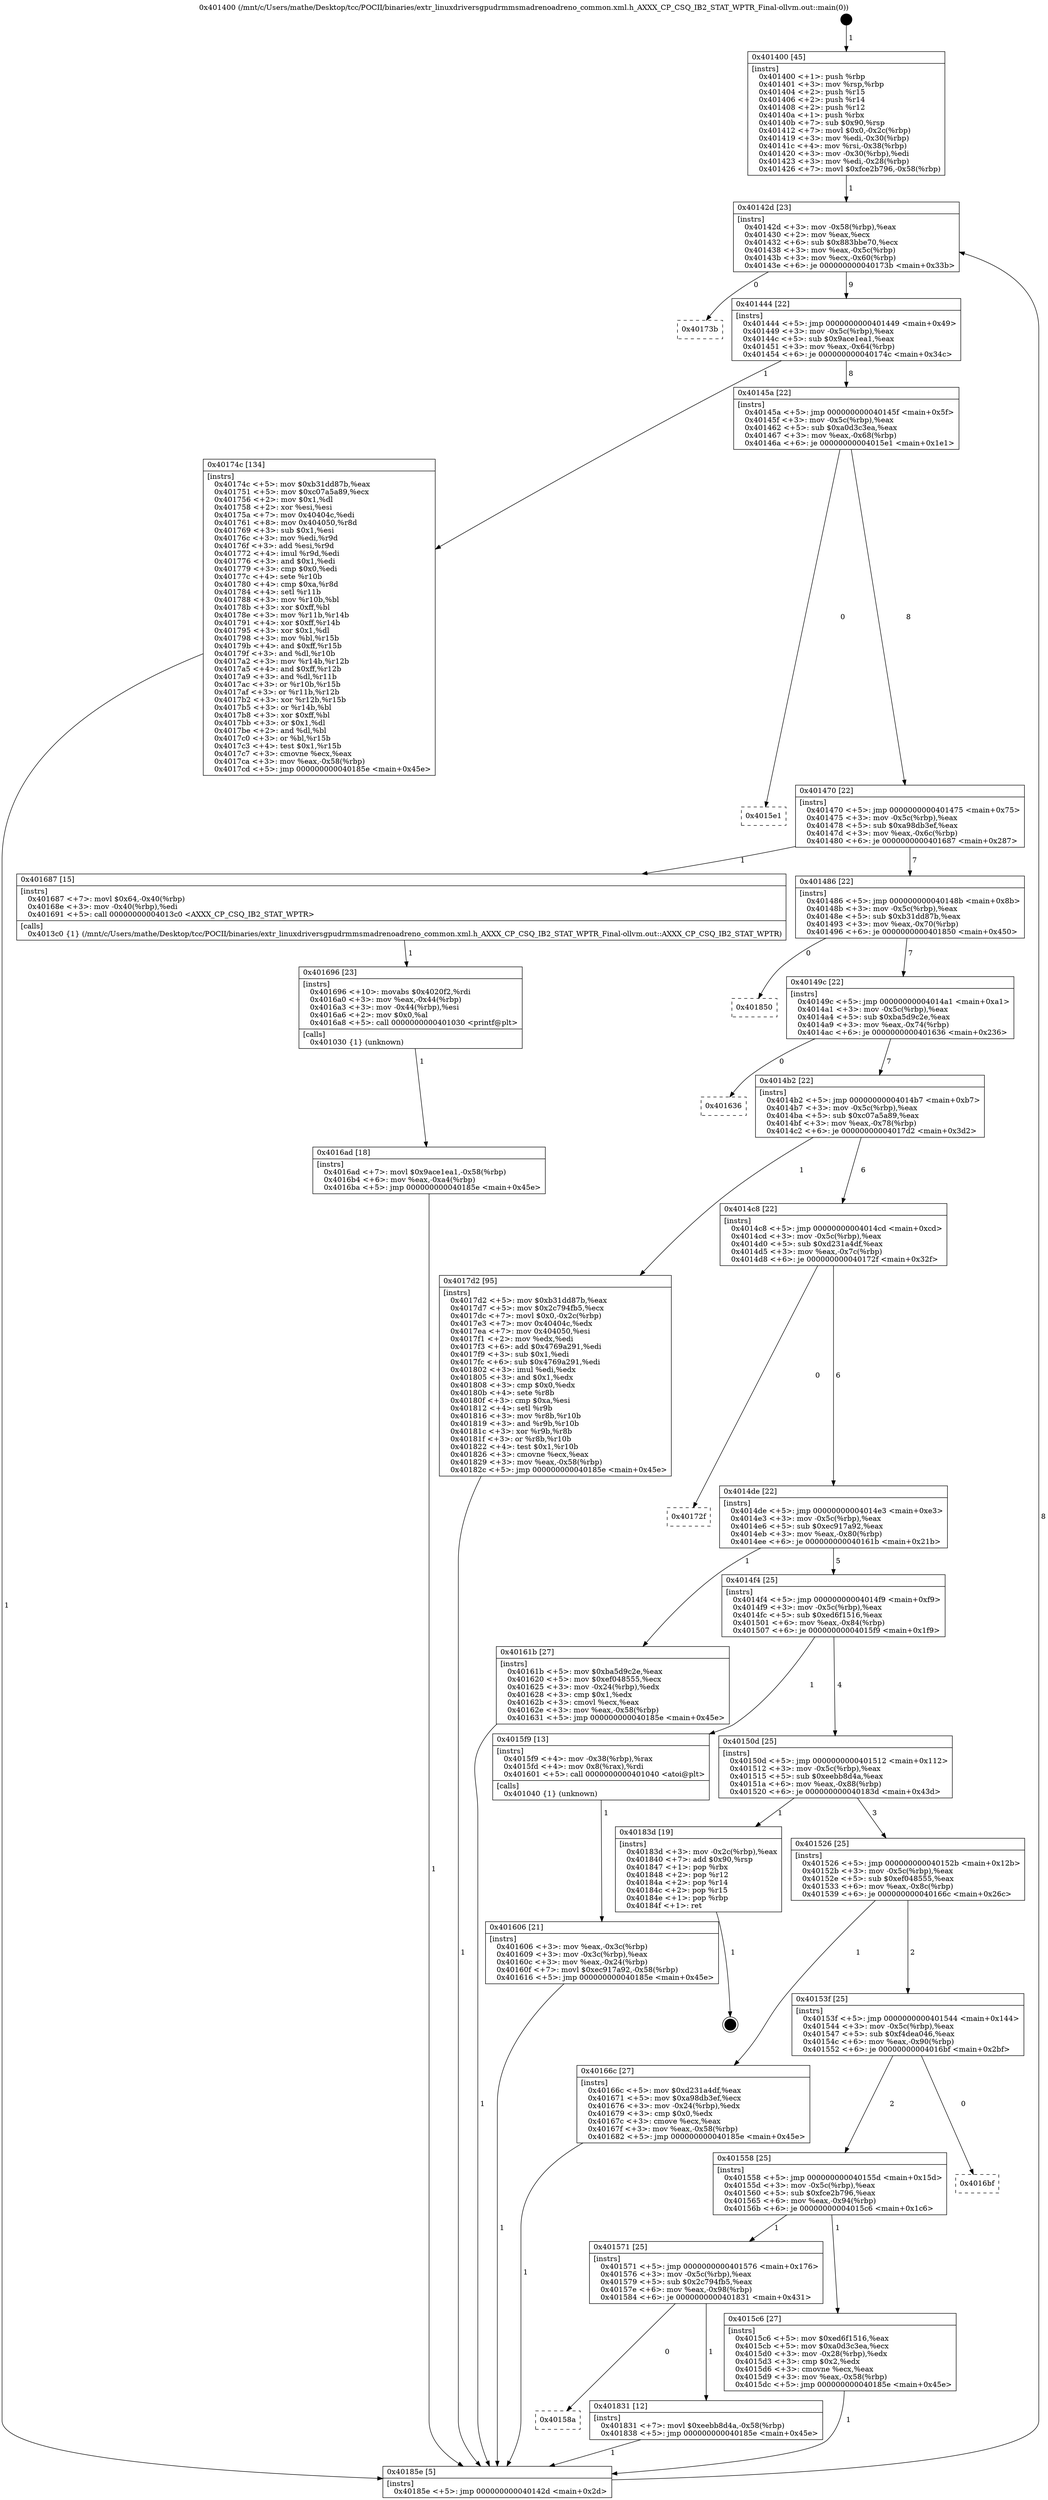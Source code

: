 digraph "0x401400" {
  label = "0x401400 (/mnt/c/Users/mathe/Desktop/tcc/POCII/binaries/extr_linuxdriversgpudrmmsmadrenoadreno_common.xml.h_AXXX_CP_CSQ_IB2_STAT_WPTR_Final-ollvm.out::main(0))"
  labelloc = "t"
  node[shape=record]

  Entry [label="",width=0.3,height=0.3,shape=circle,fillcolor=black,style=filled]
  "0x40142d" [label="{
     0x40142d [23]\l
     | [instrs]\l
     &nbsp;&nbsp;0x40142d \<+3\>: mov -0x58(%rbp),%eax\l
     &nbsp;&nbsp;0x401430 \<+2\>: mov %eax,%ecx\l
     &nbsp;&nbsp;0x401432 \<+6\>: sub $0x883bbe70,%ecx\l
     &nbsp;&nbsp;0x401438 \<+3\>: mov %eax,-0x5c(%rbp)\l
     &nbsp;&nbsp;0x40143b \<+3\>: mov %ecx,-0x60(%rbp)\l
     &nbsp;&nbsp;0x40143e \<+6\>: je 000000000040173b \<main+0x33b\>\l
  }"]
  "0x40173b" [label="{
     0x40173b\l
  }", style=dashed]
  "0x401444" [label="{
     0x401444 [22]\l
     | [instrs]\l
     &nbsp;&nbsp;0x401444 \<+5\>: jmp 0000000000401449 \<main+0x49\>\l
     &nbsp;&nbsp;0x401449 \<+3\>: mov -0x5c(%rbp),%eax\l
     &nbsp;&nbsp;0x40144c \<+5\>: sub $0x9ace1ea1,%eax\l
     &nbsp;&nbsp;0x401451 \<+3\>: mov %eax,-0x64(%rbp)\l
     &nbsp;&nbsp;0x401454 \<+6\>: je 000000000040174c \<main+0x34c\>\l
  }"]
  Exit [label="",width=0.3,height=0.3,shape=circle,fillcolor=black,style=filled,peripheries=2]
  "0x40174c" [label="{
     0x40174c [134]\l
     | [instrs]\l
     &nbsp;&nbsp;0x40174c \<+5\>: mov $0xb31dd87b,%eax\l
     &nbsp;&nbsp;0x401751 \<+5\>: mov $0xc07a5a89,%ecx\l
     &nbsp;&nbsp;0x401756 \<+2\>: mov $0x1,%dl\l
     &nbsp;&nbsp;0x401758 \<+2\>: xor %esi,%esi\l
     &nbsp;&nbsp;0x40175a \<+7\>: mov 0x40404c,%edi\l
     &nbsp;&nbsp;0x401761 \<+8\>: mov 0x404050,%r8d\l
     &nbsp;&nbsp;0x401769 \<+3\>: sub $0x1,%esi\l
     &nbsp;&nbsp;0x40176c \<+3\>: mov %edi,%r9d\l
     &nbsp;&nbsp;0x40176f \<+3\>: add %esi,%r9d\l
     &nbsp;&nbsp;0x401772 \<+4\>: imul %r9d,%edi\l
     &nbsp;&nbsp;0x401776 \<+3\>: and $0x1,%edi\l
     &nbsp;&nbsp;0x401779 \<+3\>: cmp $0x0,%edi\l
     &nbsp;&nbsp;0x40177c \<+4\>: sete %r10b\l
     &nbsp;&nbsp;0x401780 \<+4\>: cmp $0xa,%r8d\l
     &nbsp;&nbsp;0x401784 \<+4\>: setl %r11b\l
     &nbsp;&nbsp;0x401788 \<+3\>: mov %r10b,%bl\l
     &nbsp;&nbsp;0x40178b \<+3\>: xor $0xff,%bl\l
     &nbsp;&nbsp;0x40178e \<+3\>: mov %r11b,%r14b\l
     &nbsp;&nbsp;0x401791 \<+4\>: xor $0xff,%r14b\l
     &nbsp;&nbsp;0x401795 \<+3\>: xor $0x1,%dl\l
     &nbsp;&nbsp;0x401798 \<+3\>: mov %bl,%r15b\l
     &nbsp;&nbsp;0x40179b \<+4\>: and $0xff,%r15b\l
     &nbsp;&nbsp;0x40179f \<+3\>: and %dl,%r10b\l
     &nbsp;&nbsp;0x4017a2 \<+3\>: mov %r14b,%r12b\l
     &nbsp;&nbsp;0x4017a5 \<+4\>: and $0xff,%r12b\l
     &nbsp;&nbsp;0x4017a9 \<+3\>: and %dl,%r11b\l
     &nbsp;&nbsp;0x4017ac \<+3\>: or %r10b,%r15b\l
     &nbsp;&nbsp;0x4017af \<+3\>: or %r11b,%r12b\l
     &nbsp;&nbsp;0x4017b2 \<+3\>: xor %r12b,%r15b\l
     &nbsp;&nbsp;0x4017b5 \<+3\>: or %r14b,%bl\l
     &nbsp;&nbsp;0x4017b8 \<+3\>: xor $0xff,%bl\l
     &nbsp;&nbsp;0x4017bb \<+3\>: or $0x1,%dl\l
     &nbsp;&nbsp;0x4017be \<+2\>: and %dl,%bl\l
     &nbsp;&nbsp;0x4017c0 \<+3\>: or %bl,%r15b\l
     &nbsp;&nbsp;0x4017c3 \<+4\>: test $0x1,%r15b\l
     &nbsp;&nbsp;0x4017c7 \<+3\>: cmovne %ecx,%eax\l
     &nbsp;&nbsp;0x4017ca \<+3\>: mov %eax,-0x58(%rbp)\l
     &nbsp;&nbsp;0x4017cd \<+5\>: jmp 000000000040185e \<main+0x45e\>\l
  }"]
  "0x40145a" [label="{
     0x40145a [22]\l
     | [instrs]\l
     &nbsp;&nbsp;0x40145a \<+5\>: jmp 000000000040145f \<main+0x5f\>\l
     &nbsp;&nbsp;0x40145f \<+3\>: mov -0x5c(%rbp),%eax\l
     &nbsp;&nbsp;0x401462 \<+5\>: sub $0xa0d3c3ea,%eax\l
     &nbsp;&nbsp;0x401467 \<+3\>: mov %eax,-0x68(%rbp)\l
     &nbsp;&nbsp;0x40146a \<+6\>: je 00000000004015e1 \<main+0x1e1\>\l
  }"]
  "0x40158a" [label="{
     0x40158a\l
  }", style=dashed]
  "0x4015e1" [label="{
     0x4015e1\l
  }", style=dashed]
  "0x401470" [label="{
     0x401470 [22]\l
     | [instrs]\l
     &nbsp;&nbsp;0x401470 \<+5\>: jmp 0000000000401475 \<main+0x75\>\l
     &nbsp;&nbsp;0x401475 \<+3\>: mov -0x5c(%rbp),%eax\l
     &nbsp;&nbsp;0x401478 \<+5\>: sub $0xa98db3ef,%eax\l
     &nbsp;&nbsp;0x40147d \<+3\>: mov %eax,-0x6c(%rbp)\l
     &nbsp;&nbsp;0x401480 \<+6\>: je 0000000000401687 \<main+0x287\>\l
  }"]
  "0x401831" [label="{
     0x401831 [12]\l
     | [instrs]\l
     &nbsp;&nbsp;0x401831 \<+7\>: movl $0xeebb8d4a,-0x58(%rbp)\l
     &nbsp;&nbsp;0x401838 \<+5\>: jmp 000000000040185e \<main+0x45e\>\l
  }"]
  "0x401687" [label="{
     0x401687 [15]\l
     | [instrs]\l
     &nbsp;&nbsp;0x401687 \<+7\>: movl $0x64,-0x40(%rbp)\l
     &nbsp;&nbsp;0x40168e \<+3\>: mov -0x40(%rbp),%edi\l
     &nbsp;&nbsp;0x401691 \<+5\>: call 00000000004013c0 \<AXXX_CP_CSQ_IB2_STAT_WPTR\>\l
     | [calls]\l
     &nbsp;&nbsp;0x4013c0 \{1\} (/mnt/c/Users/mathe/Desktop/tcc/POCII/binaries/extr_linuxdriversgpudrmmsmadrenoadreno_common.xml.h_AXXX_CP_CSQ_IB2_STAT_WPTR_Final-ollvm.out::AXXX_CP_CSQ_IB2_STAT_WPTR)\l
  }"]
  "0x401486" [label="{
     0x401486 [22]\l
     | [instrs]\l
     &nbsp;&nbsp;0x401486 \<+5\>: jmp 000000000040148b \<main+0x8b\>\l
     &nbsp;&nbsp;0x40148b \<+3\>: mov -0x5c(%rbp),%eax\l
     &nbsp;&nbsp;0x40148e \<+5\>: sub $0xb31dd87b,%eax\l
     &nbsp;&nbsp;0x401493 \<+3\>: mov %eax,-0x70(%rbp)\l
     &nbsp;&nbsp;0x401496 \<+6\>: je 0000000000401850 \<main+0x450\>\l
  }"]
  "0x4016ad" [label="{
     0x4016ad [18]\l
     | [instrs]\l
     &nbsp;&nbsp;0x4016ad \<+7\>: movl $0x9ace1ea1,-0x58(%rbp)\l
     &nbsp;&nbsp;0x4016b4 \<+6\>: mov %eax,-0xa4(%rbp)\l
     &nbsp;&nbsp;0x4016ba \<+5\>: jmp 000000000040185e \<main+0x45e\>\l
  }"]
  "0x401850" [label="{
     0x401850\l
  }", style=dashed]
  "0x40149c" [label="{
     0x40149c [22]\l
     | [instrs]\l
     &nbsp;&nbsp;0x40149c \<+5\>: jmp 00000000004014a1 \<main+0xa1\>\l
     &nbsp;&nbsp;0x4014a1 \<+3\>: mov -0x5c(%rbp),%eax\l
     &nbsp;&nbsp;0x4014a4 \<+5\>: sub $0xba5d9c2e,%eax\l
     &nbsp;&nbsp;0x4014a9 \<+3\>: mov %eax,-0x74(%rbp)\l
     &nbsp;&nbsp;0x4014ac \<+6\>: je 0000000000401636 \<main+0x236\>\l
  }"]
  "0x401696" [label="{
     0x401696 [23]\l
     | [instrs]\l
     &nbsp;&nbsp;0x401696 \<+10\>: movabs $0x4020f2,%rdi\l
     &nbsp;&nbsp;0x4016a0 \<+3\>: mov %eax,-0x44(%rbp)\l
     &nbsp;&nbsp;0x4016a3 \<+3\>: mov -0x44(%rbp),%esi\l
     &nbsp;&nbsp;0x4016a6 \<+2\>: mov $0x0,%al\l
     &nbsp;&nbsp;0x4016a8 \<+5\>: call 0000000000401030 \<printf@plt\>\l
     | [calls]\l
     &nbsp;&nbsp;0x401030 \{1\} (unknown)\l
  }"]
  "0x401636" [label="{
     0x401636\l
  }", style=dashed]
  "0x4014b2" [label="{
     0x4014b2 [22]\l
     | [instrs]\l
     &nbsp;&nbsp;0x4014b2 \<+5\>: jmp 00000000004014b7 \<main+0xb7\>\l
     &nbsp;&nbsp;0x4014b7 \<+3\>: mov -0x5c(%rbp),%eax\l
     &nbsp;&nbsp;0x4014ba \<+5\>: sub $0xc07a5a89,%eax\l
     &nbsp;&nbsp;0x4014bf \<+3\>: mov %eax,-0x78(%rbp)\l
     &nbsp;&nbsp;0x4014c2 \<+6\>: je 00000000004017d2 \<main+0x3d2\>\l
  }"]
  "0x401606" [label="{
     0x401606 [21]\l
     | [instrs]\l
     &nbsp;&nbsp;0x401606 \<+3\>: mov %eax,-0x3c(%rbp)\l
     &nbsp;&nbsp;0x401609 \<+3\>: mov -0x3c(%rbp),%eax\l
     &nbsp;&nbsp;0x40160c \<+3\>: mov %eax,-0x24(%rbp)\l
     &nbsp;&nbsp;0x40160f \<+7\>: movl $0xec917a92,-0x58(%rbp)\l
     &nbsp;&nbsp;0x401616 \<+5\>: jmp 000000000040185e \<main+0x45e\>\l
  }"]
  "0x4017d2" [label="{
     0x4017d2 [95]\l
     | [instrs]\l
     &nbsp;&nbsp;0x4017d2 \<+5\>: mov $0xb31dd87b,%eax\l
     &nbsp;&nbsp;0x4017d7 \<+5\>: mov $0x2c794fb5,%ecx\l
     &nbsp;&nbsp;0x4017dc \<+7\>: movl $0x0,-0x2c(%rbp)\l
     &nbsp;&nbsp;0x4017e3 \<+7\>: mov 0x40404c,%edx\l
     &nbsp;&nbsp;0x4017ea \<+7\>: mov 0x404050,%esi\l
     &nbsp;&nbsp;0x4017f1 \<+2\>: mov %edx,%edi\l
     &nbsp;&nbsp;0x4017f3 \<+6\>: add $0x4769a291,%edi\l
     &nbsp;&nbsp;0x4017f9 \<+3\>: sub $0x1,%edi\l
     &nbsp;&nbsp;0x4017fc \<+6\>: sub $0x4769a291,%edi\l
     &nbsp;&nbsp;0x401802 \<+3\>: imul %edi,%edx\l
     &nbsp;&nbsp;0x401805 \<+3\>: and $0x1,%edx\l
     &nbsp;&nbsp;0x401808 \<+3\>: cmp $0x0,%edx\l
     &nbsp;&nbsp;0x40180b \<+4\>: sete %r8b\l
     &nbsp;&nbsp;0x40180f \<+3\>: cmp $0xa,%esi\l
     &nbsp;&nbsp;0x401812 \<+4\>: setl %r9b\l
     &nbsp;&nbsp;0x401816 \<+3\>: mov %r8b,%r10b\l
     &nbsp;&nbsp;0x401819 \<+3\>: and %r9b,%r10b\l
     &nbsp;&nbsp;0x40181c \<+3\>: xor %r9b,%r8b\l
     &nbsp;&nbsp;0x40181f \<+3\>: or %r8b,%r10b\l
     &nbsp;&nbsp;0x401822 \<+4\>: test $0x1,%r10b\l
     &nbsp;&nbsp;0x401826 \<+3\>: cmovne %ecx,%eax\l
     &nbsp;&nbsp;0x401829 \<+3\>: mov %eax,-0x58(%rbp)\l
     &nbsp;&nbsp;0x40182c \<+5\>: jmp 000000000040185e \<main+0x45e\>\l
  }"]
  "0x4014c8" [label="{
     0x4014c8 [22]\l
     | [instrs]\l
     &nbsp;&nbsp;0x4014c8 \<+5\>: jmp 00000000004014cd \<main+0xcd\>\l
     &nbsp;&nbsp;0x4014cd \<+3\>: mov -0x5c(%rbp),%eax\l
     &nbsp;&nbsp;0x4014d0 \<+5\>: sub $0xd231a4df,%eax\l
     &nbsp;&nbsp;0x4014d5 \<+3\>: mov %eax,-0x7c(%rbp)\l
     &nbsp;&nbsp;0x4014d8 \<+6\>: je 000000000040172f \<main+0x32f\>\l
  }"]
  "0x401400" [label="{
     0x401400 [45]\l
     | [instrs]\l
     &nbsp;&nbsp;0x401400 \<+1\>: push %rbp\l
     &nbsp;&nbsp;0x401401 \<+3\>: mov %rsp,%rbp\l
     &nbsp;&nbsp;0x401404 \<+2\>: push %r15\l
     &nbsp;&nbsp;0x401406 \<+2\>: push %r14\l
     &nbsp;&nbsp;0x401408 \<+2\>: push %r12\l
     &nbsp;&nbsp;0x40140a \<+1\>: push %rbx\l
     &nbsp;&nbsp;0x40140b \<+7\>: sub $0x90,%rsp\l
     &nbsp;&nbsp;0x401412 \<+7\>: movl $0x0,-0x2c(%rbp)\l
     &nbsp;&nbsp;0x401419 \<+3\>: mov %edi,-0x30(%rbp)\l
     &nbsp;&nbsp;0x40141c \<+4\>: mov %rsi,-0x38(%rbp)\l
     &nbsp;&nbsp;0x401420 \<+3\>: mov -0x30(%rbp),%edi\l
     &nbsp;&nbsp;0x401423 \<+3\>: mov %edi,-0x28(%rbp)\l
     &nbsp;&nbsp;0x401426 \<+7\>: movl $0xfce2b796,-0x58(%rbp)\l
  }"]
  "0x40172f" [label="{
     0x40172f\l
  }", style=dashed]
  "0x4014de" [label="{
     0x4014de [22]\l
     | [instrs]\l
     &nbsp;&nbsp;0x4014de \<+5\>: jmp 00000000004014e3 \<main+0xe3\>\l
     &nbsp;&nbsp;0x4014e3 \<+3\>: mov -0x5c(%rbp),%eax\l
     &nbsp;&nbsp;0x4014e6 \<+5\>: sub $0xec917a92,%eax\l
     &nbsp;&nbsp;0x4014eb \<+3\>: mov %eax,-0x80(%rbp)\l
     &nbsp;&nbsp;0x4014ee \<+6\>: je 000000000040161b \<main+0x21b\>\l
  }"]
  "0x40185e" [label="{
     0x40185e [5]\l
     | [instrs]\l
     &nbsp;&nbsp;0x40185e \<+5\>: jmp 000000000040142d \<main+0x2d\>\l
  }"]
  "0x40161b" [label="{
     0x40161b [27]\l
     | [instrs]\l
     &nbsp;&nbsp;0x40161b \<+5\>: mov $0xba5d9c2e,%eax\l
     &nbsp;&nbsp;0x401620 \<+5\>: mov $0xef048555,%ecx\l
     &nbsp;&nbsp;0x401625 \<+3\>: mov -0x24(%rbp),%edx\l
     &nbsp;&nbsp;0x401628 \<+3\>: cmp $0x1,%edx\l
     &nbsp;&nbsp;0x40162b \<+3\>: cmovl %ecx,%eax\l
     &nbsp;&nbsp;0x40162e \<+3\>: mov %eax,-0x58(%rbp)\l
     &nbsp;&nbsp;0x401631 \<+5\>: jmp 000000000040185e \<main+0x45e\>\l
  }"]
  "0x4014f4" [label="{
     0x4014f4 [25]\l
     | [instrs]\l
     &nbsp;&nbsp;0x4014f4 \<+5\>: jmp 00000000004014f9 \<main+0xf9\>\l
     &nbsp;&nbsp;0x4014f9 \<+3\>: mov -0x5c(%rbp),%eax\l
     &nbsp;&nbsp;0x4014fc \<+5\>: sub $0xed6f1516,%eax\l
     &nbsp;&nbsp;0x401501 \<+6\>: mov %eax,-0x84(%rbp)\l
     &nbsp;&nbsp;0x401507 \<+6\>: je 00000000004015f9 \<main+0x1f9\>\l
  }"]
  "0x401571" [label="{
     0x401571 [25]\l
     | [instrs]\l
     &nbsp;&nbsp;0x401571 \<+5\>: jmp 0000000000401576 \<main+0x176\>\l
     &nbsp;&nbsp;0x401576 \<+3\>: mov -0x5c(%rbp),%eax\l
     &nbsp;&nbsp;0x401579 \<+5\>: sub $0x2c794fb5,%eax\l
     &nbsp;&nbsp;0x40157e \<+6\>: mov %eax,-0x98(%rbp)\l
     &nbsp;&nbsp;0x401584 \<+6\>: je 0000000000401831 \<main+0x431\>\l
  }"]
  "0x4015f9" [label="{
     0x4015f9 [13]\l
     | [instrs]\l
     &nbsp;&nbsp;0x4015f9 \<+4\>: mov -0x38(%rbp),%rax\l
     &nbsp;&nbsp;0x4015fd \<+4\>: mov 0x8(%rax),%rdi\l
     &nbsp;&nbsp;0x401601 \<+5\>: call 0000000000401040 \<atoi@plt\>\l
     | [calls]\l
     &nbsp;&nbsp;0x401040 \{1\} (unknown)\l
  }"]
  "0x40150d" [label="{
     0x40150d [25]\l
     | [instrs]\l
     &nbsp;&nbsp;0x40150d \<+5\>: jmp 0000000000401512 \<main+0x112\>\l
     &nbsp;&nbsp;0x401512 \<+3\>: mov -0x5c(%rbp),%eax\l
     &nbsp;&nbsp;0x401515 \<+5\>: sub $0xeebb8d4a,%eax\l
     &nbsp;&nbsp;0x40151a \<+6\>: mov %eax,-0x88(%rbp)\l
     &nbsp;&nbsp;0x401520 \<+6\>: je 000000000040183d \<main+0x43d\>\l
  }"]
  "0x4015c6" [label="{
     0x4015c6 [27]\l
     | [instrs]\l
     &nbsp;&nbsp;0x4015c6 \<+5\>: mov $0xed6f1516,%eax\l
     &nbsp;&nbsp;0x4015cb \<+5\>: mov $0xa0d3c3ea,%ecx\l
     &nbsp;&nbsp;0x4015d0 \<+3\>: mov -0x28(%rbp),%edx\l
     &nbsp;&nbsp;0x4015d3 \<+3\>: cmp $0x2,%edx\l
     &nbsp;&nbsp;0x4015d6 \<+3\>: cmovne %ecx,%eax\l
     &nbsp;&nbsp;0x4015d9 \<+3\>: mov %eax,-0x58(%rbp)\l
     &nbsp;&nbsp;0x4015dc \<+5\>: jmp 000000000040185e \<main+0x45e\>\l
  }"]
  "0x40183d" [label="{
     0x40183d [19]\l
     | [instrs]\l
     &nbsp;&nbsp;0x40183d \<+3\>: mov -0x2c(%rbp),%eax\l
     &nbsp;&nbsp;0x401840 \<+7\>: add $0x90,%rsp\l
     &nbsp;&nbsp;0x401847 \<+1\>: pop %rbx\l
     &nbsp;&nbsp;0x401848 \<+2\>: pop %r12\l
     &nbsp;&nbsp;0x40184a \<+2\>: pop %r14\l
     &nbsp;&nbsp;0x40184c \<+2\>: pop %r15\l
     &nbsp;&nbsp;0x40184e \<+1\>: pop %rbp\l
     &nbsp;&nbsp;0x40184f \<+1\>: ret\l
  }"]
  "0x401526" [label="{
     0x401526 [25]\l
     | [instrs]\l
     &nbsp;&nbsp;0x401526 \<+5\>: jmp 000000000040152b \<main+0x12b\>\l
     &nbsp;&nbsp;0x40152b \<+3\>: mov -0x5c(%rbp),%eax\l
     &nbsp;&nbsp;0x40152e \<+5\>: sub $0xef048555,%eax\l
     &nbsp;&nbsp;0x401533 \<+6\>: mov %eax,-0x8c(%rbp)\l
     &nbsp;&nbsp;0x401539 \<+6\>: je 000000000040166c \<main+0x26c\>\l
  }"]
  "0x401558" [label="{
     0x401558 [25]\l
     | [instrs]\l
     &nbsp;&nbsp;0x401558 \<+5\>: jmp 000000000040155d \<main+0x15d\>\l
     &nbsp;&nbsp;0x40155d \<+3\>: mov -0x5c(%rbp),%eax\l
     &nbsp;&nbsp;0x401560 \<+5\>: sub $0xfce2b796,%eax\l
     &nbsp;&nbsp;0x401565 \<+6\>: mov %eax,-0x94(%rbp)\l
     &nbsp;&nbsp;0x40156b \<+6\>: je 00000000004015c6 \<main+0x1c6\>\l
  }"]
  "0x40166c" [label="{
     0x40166c [27]\l
     | [instrs]\l
     &nbsp;&nbsp;0x40166c \<+5\>: mov $0xd231a4df,%eax\l
     &nbsp;&nbsp;0x401671 \<+5\>: mov $0xa98db3ef,%ecx\l
     &nbsp;&nbsp;0x401676 \<+3\>: mov -0x24(%rbp),%edx\l
     &nbsp;&nbsp;0x401679 \<+3\>: cmp $0x0,%edx\l
     &nbsp;&nbsp;0x40167c \<+3\>: cmove %ecx,%eax\l
     &nbsp;&nbsp;0x40167f \<+3\>: mov %eax,-0x58(%rbp)\l
     &nbsp;&nbsp;0x401682 \<+5\>: jmp 000000000040185e \<main+0x45e\>\l
  }"]
  "0x40153f" [label="{
     0x40153f [25]\l
     | [instrs]\l
     &nbsp;&nbsp;0x40153f \<+5\>: jmp 0000000000401544 \<main+0x144\>\l
     &nbsp;&nbsp;0x401544 \<+3\>: mov -0x5c(%rbp),%eax\l
     &nbsp;&nbsp;0x401547 \<+5\>: sub $0xf4dea046,%eax\l
     &nbsp;&nbsp;0x40154c \<+6\>: mov %eax,-0x90(%rbp)\l
     &nbsp;&nbsp;0x401552 \<+6\>: je 00000000004016bf \<main+0x2bf\>\l
  }"]
  "0x4016bf" [label="{
     0x4016bf\l
  }", style=dashed]
  Entry -> "0x401400" [label=" 1"]
  "0x40142d" -> "0x40173b" [label=" 0"]
  "0x40142d" -> "0x401444" [label=" 9"]
  "0x40183d" -> Exit [label=" 1"]
  "0x401444" -> "0x40174c" [label=" 1"]
  "0x401444" -> "0x40145a" [label=" 8"]
  "0x401831" -> "0x40185e" [label=" 1"]
  "0x40145a" -> "0x4015e1" [label=" 0"]
  "0x40145a" -> "0x401470" [label=" 8"]
  "0x401571" -> "0x40158a" [label=" 0"]
  "0x401470" -> "0x401687" [label=" 1"]
  "0x401470" -> "0x401486" [label=" 7"]
  "0x401571" -> "0x401831" [label=" 1"]
  "0x401486" -> "0x401850" [label=" 0"]
  "0x401486" -> "0x40149c" [label=" 7"]
  "0x4017d2" -> "0x40185e" [label=" 1"]
  "0x40149c" -> "0x401636" [label=" 0"]
  "0x40149c" -> "0x4014b2" [label=" 7"]
  "0x40174c" -> "0x40185e" [label=" 1"]
  "0x4014b2" -> "0x4017d2" [label=" 1"]
  "0x4014b2" -> "0x4014c8" [label=" 6"]
  "0x4016ad" -> "0x40185e" [label=" 1"]
  "0x4014c8" -> "0x40172f" [label=" 0"]
  "0x4014c8" -> "0x4014de" [label=" 6"]
  "0x401696" -> "0x4016ad" [label=" 1"]
  "0x4014de" -> "0x40161b" [label=" 1"]
  "0x4014de" -> "0x4014f4" [label=" 5"]
  "0x401687" -> "0x401696" [label=" 1"]
  "0x4014f4" -> "0x4015f9" [label=" 1"]
  "0x4014f4" -> "0x40150d" [label=" 4"]
  "0x40166c" -> "0x40185e" [label=" 1"]
  "0x40150d" -> "0x40183d" [label=" 1"]
  "0x40150d" -> "0x401526" [label=" 3"]
  "0x40161b" -> "0x40185e" [label=" 1"]
  "0x401526" -> "0x40166c" [label=" 1"]
  "0x401526" -> "0x40153f" [label=" 2"]
  "0x4015f9" -> "0x401606" [label=" 1"]
  "0x40153f" -> "0x4016bf" [label=" 0"]
  "0x40153f" -> "0x401558" [label=" 2"]
  "0x401606" -> "0x40185e" [label=" 1"]
  "0x401558" -> "0x4015c6" [label=" 1"]
  "0x401558" -> "0x401571" [label=" 1"]
  "0x4015c6" -> "0x40185e" [label=" 1"]
  "0x401400" -> "0x40142d" [label=" 1"]
  "0x40185e" -> "0x40142d" [label=" 8"]
}
